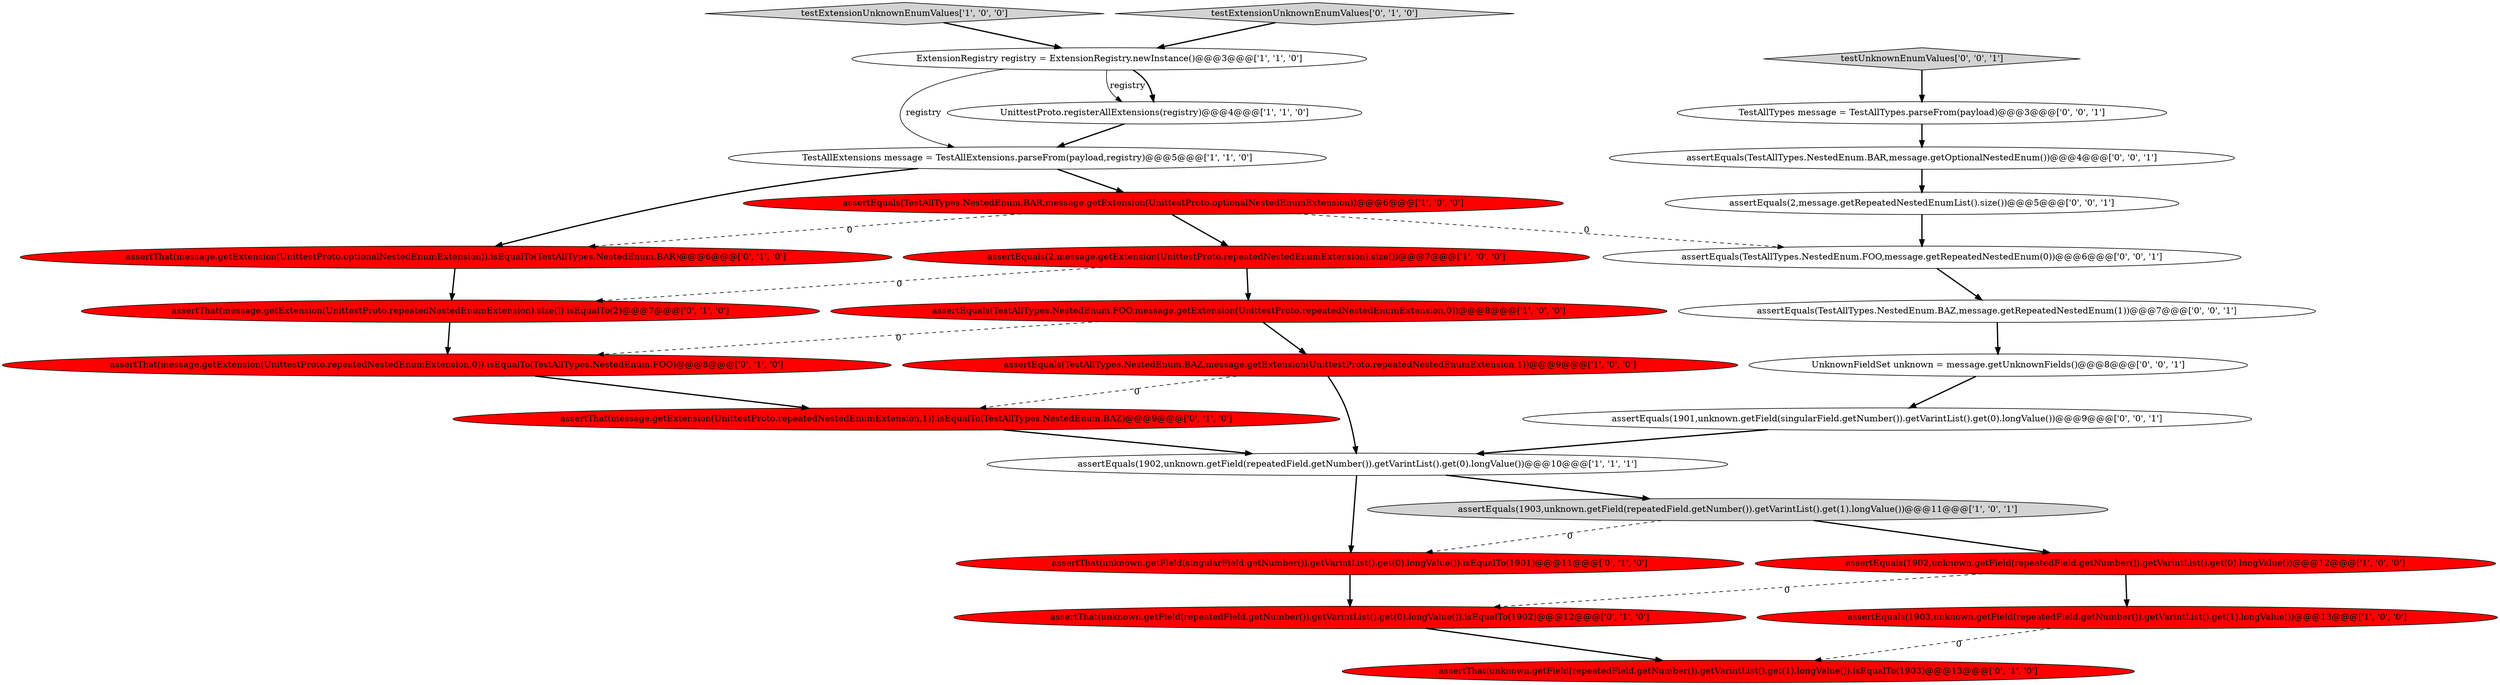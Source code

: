 digraph {
22 [style = filled, label = "assertEquals(2,message.getRepeatedNestedEnumList().size())@@@5@@@['0', '0', '1']", fillcolor = white, shape = ellipse image = "AAA0AAABBB3BBB"];
27 [style = filled, label = "assertEquals(1901,unknown.getField(singularField.getNumber()).getVarintList().get(0).longValue())@@@9@@@['0', '0', '1']", fillcolor = white, shape = ellipse image = "AAA0AAABBB3BBB"];
18 [style = filled, label = "assertThat(unknown.getField(repeatedField.getNumber()).getVarintList().get(1).longValue()).isEqualTo(1903)@@@13@@@['0', '1', '0']", fillcolor = red, shape = ellipse image = "AAA1AAABBB2BBB"];
6 [style = filled, label = "TestAllExtensions message = TestAllExtensions.parseFrom(payload,registry)@@@5@@@['1', '1', '0']", fillcolor = white, shape = ellipse image = "AAA0AAABBB1BBB"];
1 [style = filled, label = "testExtensionUnknownEnumValues['1', '0', '0']", fillcolor = lightgray, shape = diamond image = "AAA0AAABBB1BBB"];
23 [style = filled, label = "assertEquals(TestAllTypes.NestedEnum.BAR,message.getOptionalNestedEnum())@@@4@@@['0', '0', '1']", fillcolor = white, shape = ellipse image = "AAA0AAABBB3BBB"];
26 [style = filled, label = "assertEquals(TestAllTypes.NestedEnum.BAZ,message.getRepeatedNestedEnum(1))@@@7@@@['0', '0', '1']", fillcolor = white, shape = ellipse image = "AAA0AAABBB3BBB"];
0 [style = filled, label = "assertEquals(TestAllTypes.NestedEnum.BAR,message.getExtension(UnittestProto.optionalNestedEnumExtension))@@@6@@@['1', '0', '0']", fillcolor = red, shape = ellipse image = "AAA1AAABBB1BBB"];
14 [style = filled, label = "assertThat(message.getExtension(UnittestProto.repeatedNestedEnumExtension,0)).isEqualTo(TestAllTypes.NestedEnum.FOO)@@@8@@@['0', '1', '0']", fillcolor = red, shape = ellipse image = "AAA1AAABBB2BBB"];
5 [style = filled, label = "UnittestProto.registerAllExtensions(registry)@@@4@@@['1', '1', '0']", fillcolor = white, shape = ellipse image = "AAA0AAABBB1BBB"];
4 [style = filled, label = "assertEquals(1903,unknown.getField(repeatedField.getNumber()).getVarintList().get(1).longValue())@@@13@@@['1', '0', '0']", fillcolor = red, shape = ellipse image = "AAA1AAABBB1BBB"];
11 [style = filled, label = "assertEquals(1902,unknown.getField(repeatedField.getNumber()).getVarintList().get(0).longValue())@@@10@@@['1', '1', '1']", fillcolor = white, shape = ellipse image = "AAA0AAABBB1BBB"];
21 [style = filled, label = "testUnknownEnumValues['0', '0', '1']", fillcolor = lightgray, shape = diamond image = "AAA0AAABBB3BBB"];
15 [style = filled, label = "assertThat(message.getExtension(UnittestProto.optionalNestedEnumExtension)).isEqualTo(TestAllTypes.NestedEnum.BAR)@@@6@@@['0', '1', '0']", fillcolor = red, shape = ellipse image = "AAA1AAABBB2BBB"];
7 [style = filled, label = "assertEquals(TestAllTypes.NestedEnum.BAZ,message.getExtension(UnittestProto.repeatedNestedEnumExtension,1))@@@9@@@['1', '0', '0']", fillcolor = red, shape = ellipse image = "AAA1AAABBB1BBB"];
12 [style = filled, label = "assertThat(message.getExtension(UnittestProto.repeatedNestedEnumExtension,1)).isEqualTo(TestAllTypes.NestedEnum.BAZ)@@@9@@@['0', '1', '0']", fillcolor = red, shape = ellipse image = "AAA1AAABBB2BBB"];
25 [style = filled, label = "UnknownFieldSet unknown = message.getUnknownFields()@@@8@@@['0', '0', '1']", fillcolor = white, shape = ellipse image = "AAA0AAABBB3BBB"];
19 [style = filled, label = "assertThat(unknown.getField(repeatedField.getNumber()).getVarintList().get(0).longValue()).isEqualTo(1902)@@@12@@@['0', '1', '0']", fillcolor = red, shape = ellipse image = "AAA1AAABBB2BBB"];
8 [style = filled, label = "assertEquals(2,message.getExtension(UnittestProto.repeatedNestedEnumExtension).size())@@@7@@@['1', '0', '0']", fillcolor = red, shape = ellipse image = "AAA1AAABBB1BBB"];
9 [style = filled, label = "assertEquals(TestAllTypes.NestedEnum.FOO,message.getExtension(UnittestProto.repeatedNestedEnumExtension,0))@@@8@@@['1', '0', '0']", fillcolor = red, shape = ellipse image = "AAA1AAABBB1BBB"];
13 [style = filled, label = "assertThat(unknown.getField(singularField.getNumber()).getVarintList().get(0).longValue()).isEqualTo(1901)@@@11@@@['0', '1', '0']", fillcolor = red, shape = ellipse image = "AAA1AAABBB2BBB"];
16 [style = filled, label = "assertThat(message.getExtension(UnittestProto.repeatedNestedEnumExtension).size()).isEqualTo(2)@@@7@@@['0', '1', '0']", fillcolor = red, shape = ellipse image = "AAA1AAABBB2BBB"];
24 [style = filled, label = "assertEquals(TestAllTypes.NestedEnum.FOO,message.getRepeatedNestedEnum(0))@@@6@@@['0', '0', '1']", fillcolor = white, shape = ellipse image = "AAA0AAABBB3BBB"];
10 [style = filled, label = "assertEquals(1903,unknown.getField(repeatedField.getNumber()).getVarintList().get(1).longValue())@@@11@@@['1', '0', '1']", fillcolor = lightgray, shape = ellipse image = "AAA0AAABBB1BBB"];
3 [style = filled, label = "ExtensionRegistry registry = ExtensionRegistry.newInstance()@@@3@@@['1', '1', '0']", fillcolor = white, shape = ellipse image = "AAA0AAABBB1BBB"];
17 [style = filled, label = "testExtensionUnknownEnumValues['0', '1', '0']", fillcolor = lightgray, shape = diamond image = "AAA0AAABBB2BBB"];
2 [style = filled, label = "assertEquals(1902,unknown.getField(repeatedField.getNumber()).getVarintList().get(0).longValue())@@@12@@@['1', '0', '0']", fillcolor = red, shape = ellipse image = "AAA1AAABBB1BBB"];
20 [style = filled, label = "TestAllTypes message = TestAllTypes.parseFrom(payload)@@@3@@@['0', '0', '1']", fillcolor = white, shape = ellipse image = "AAA0AAABBB3BBB"];
4->18 [style = dashed, label="0"];
3->5 [style = solid, label="registry"];
19->18 [style = bold, label=""];
7->11 [style = bold, label=""];
8->16 [style = dashed, label="0"];
2->19 [style = dashed, label="0"];
26->25 [style = bold, label=""];
12->11 [style = bold, label=""];
1->3 [style = bold, label=""];
3->6 [style = solid, label="registry"];
0->15 [style = dashed, label="0"];
6->0 [style = bold, label=""];
10->13 [style = dashed, label="0"];
9->7 [style = bold, label=""];
15->16 [style = bold, label=""];
2->4 [style = bold, label=""];
6->15 [style = bold, label=""];
25->27 [style = bold, label=""];
24->26 [style = bold, label=""];
3->5 [style = bold, label=""];
13->19 [style = bold, label=""];
23->22 [style = bold, label=""];
21->20 [style = bold, label=""];
9->14 [style = dashed, label="0"];
5->6 [style = bold, label=""];
20->23 [style = bold, label=""];
27->11 [style = bold, label=""];
11->10 [style = bold, label=""];
14->12 [style = bold, label=""];
11->13 [style = bold, label=""];
0->8 [style = bold, label=""];
8->9 [style = bold, label=""];
17->3 [style = bold, label=""];
7->12 [style = dashed, label="0"];
0->24 [style = dashed, label="0"];
16->14 [style = bold, label=""];
10->2 [style = bold, label=""];
22->24 [style = bold, label=""];
}
